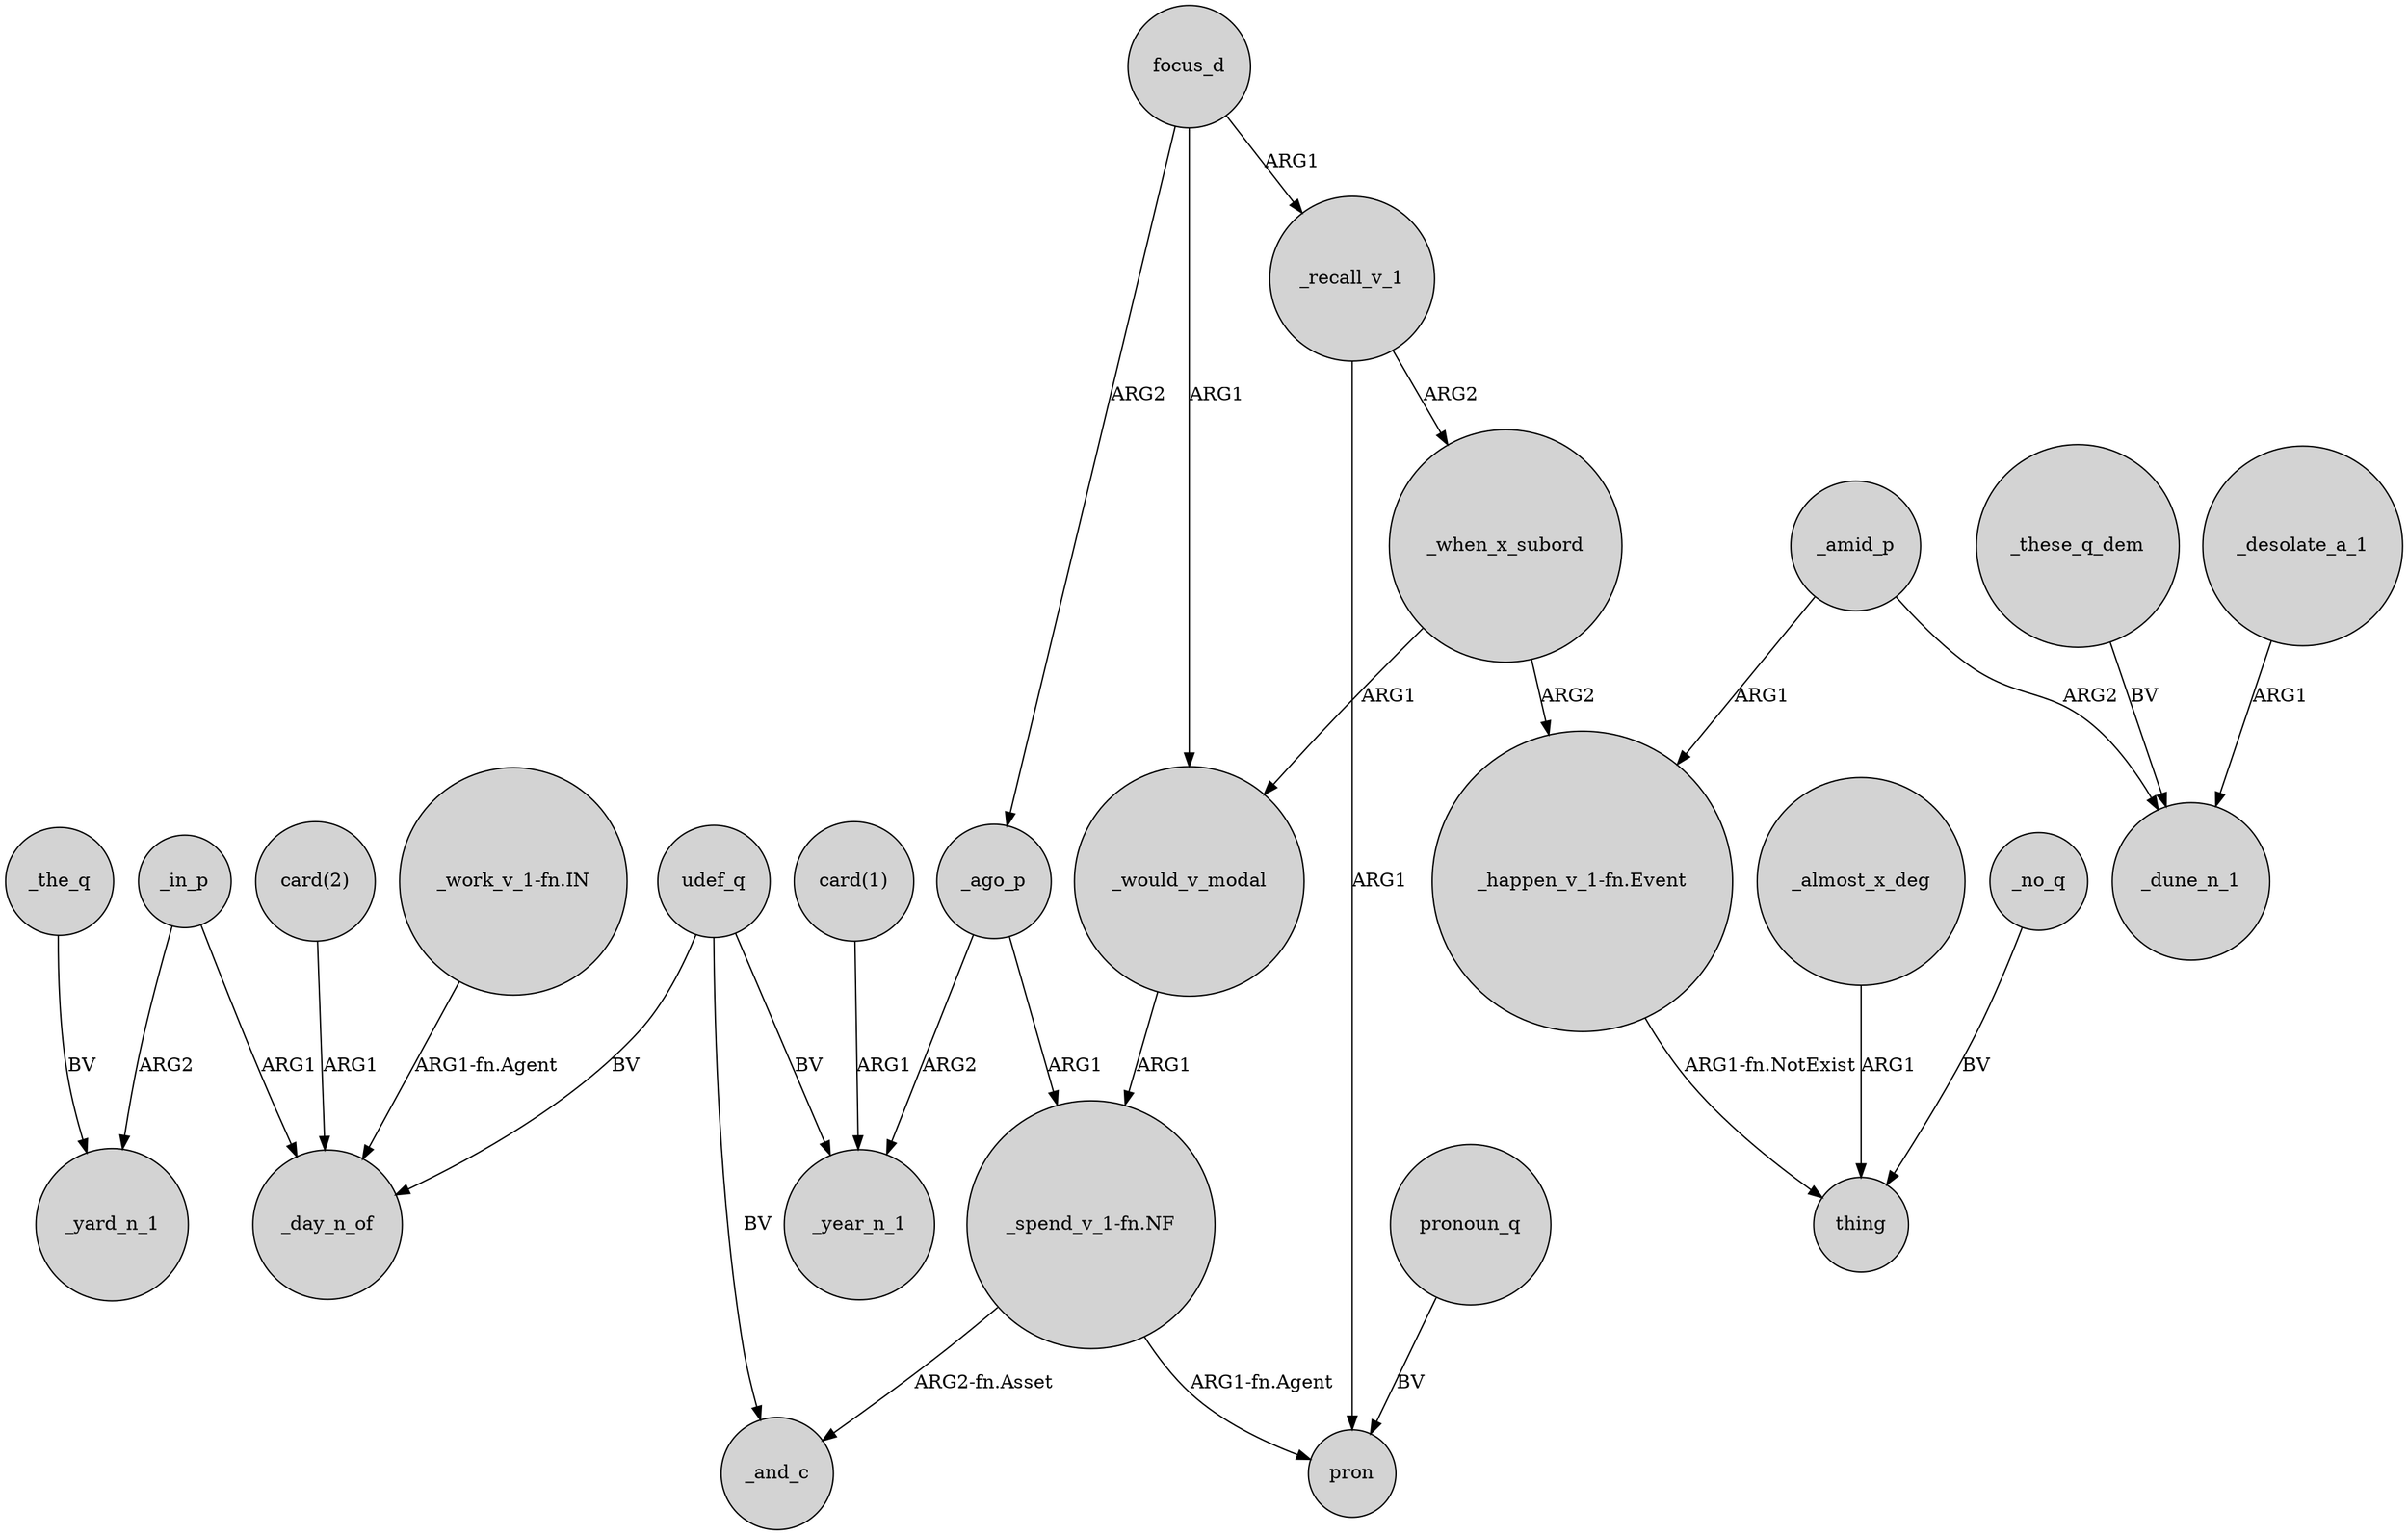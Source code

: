 digraph {
	node [shape=circle style=filled]
	_in_p -> _yard_n_1 [label=ARG2]
	_when_x_subord -> _would_v_modal [label=ARG1]
	"card(2)" -> _day_n_of [label=ARG1]
	_the_q -> _yard_n_1 [label=BV]
	_these_q_dem -> _dune_n_1 [label=BV]
	_recall_v_1 -> pron [label=ARG1]
	_in_p -> _day_n_of [label=ARG1]
	focus_d -> _would_v_modal [label=ARG1]
	"_work_v_1-fn.IN" -> _day_n_of [label="ARG1-fn.Agent"]
	_when_x_subord -> "_happen_v_1-fn.Event" [label=ARG2]
	_would_v_modal -> "_spend_v_1-fn.NF" [label=ARG1]
	_ago_p -> "_spend_v_1-fn.NF" [label=ARG1]
	udef_q -> _day_n_of [label=BV]
	pronoun_q -> pron [label=BV]
	_ago_p -> _year_n_1 [label=ARG2]
	focus_d -> _recall_v_1 [label=ARG1]
	"_spend_v_1-fn.NF" -> _and_c [label="ARG2-fn.Asset"]
	_almost_x_deg -> thing [label=ARG1]
	_amid_p -> "_happen_v_1-fn.Event" [label=ARG1]
	_amid_p -> _dune_n_1 [label=ARG2]
	_desolate_a_1 -> _dune_n_1 [label=ARG1]
	"_happen_v_1-fn.Event" -> thing [label="ARG1-fn.NotExist"]
	_no_q -> thing [label=BV]
	_recall_v_1 -> _when_x_subord [label=ARG2]
	"card(1)" -> _year_n_1 [label=ARG1]
	udef_q -> _year_n_1 [label=BV]
	focus_d -> _ago_p [label=ARG2]
	udef_q -> _and_c [label=BV]
	"_spend_v_1-fn.NF" -> pron [label="ARG1-fn.Agent"]
}
